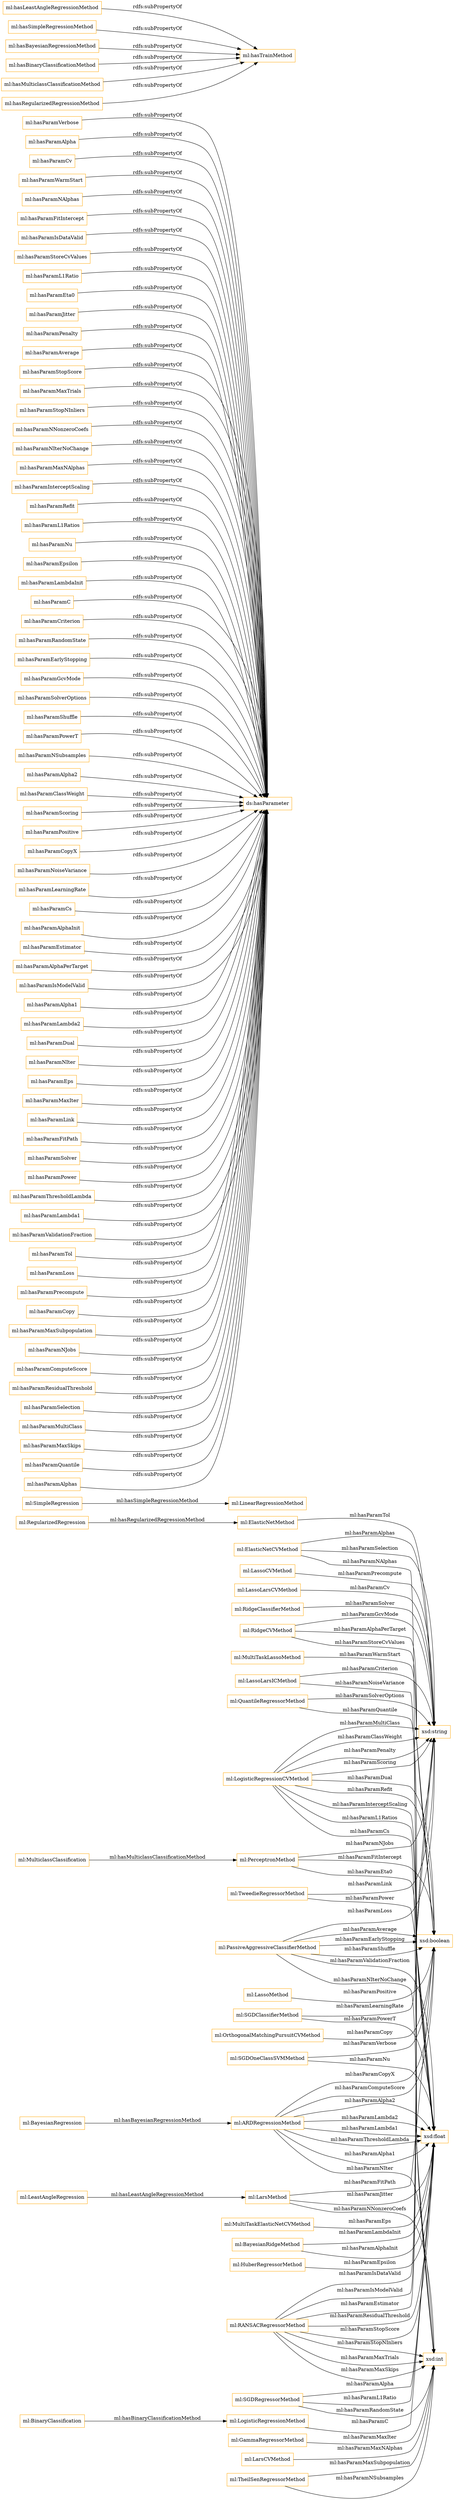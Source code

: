 digraph ar2dtool_diagram { 
rankdir=LR;
size="1501"
node [shape = rectangle, color="orange"]; "ml:LarsCVMethod" "ml:LarsMethod" "ml:HuberRegressorMethod" "ml:OrthogonalMatchingPursuitCVMethod" "ml:MultiTaskLassoMethod" "ml:SGDRegressorMethod" "ml:ARDRegressionMethod" "ml:MultiTaskElasticNetCVMethod" "ml:LassoLarsCVMethod" "ml:LogisticRegressionCVMethod" "ml:PerceptronMethod" "ml:LogisticRegressionMethod" "ml:RidgeClassifierMethod" "ml:SGDClassifierMethod" "ml:LassoLarsICMethod" "ml:PassiveAggressiveClassifierMethod" "ml:GammaRegressorMethod" "ml:RidgeCVMethod" "ml:SGDOneClassSVMMethod" "ml:TheilSenRegressorMethod" "ml:ElasticNetMethod" "ml:TweedieRegressorMethod" "ml:BayesianRidgeMethod" "ml:LassoMethod" "ml:LinearRegressionMethod" "ml:ElasticNetCVMethod" "ml:QuantileRegressorMethod" "ml:RANSACRegressorMethod" "ml:LassoCVMethod" ; /*classes style*/
	"ml:hasParamVerbose" -> "ds:hasParameter" [ label = "rdfs:subPropertyOf" ];
	"ml:hasParamAlpha" -> "ds:hasParameter" [ label = "rdfs:subPropertyOf" ];
	"ml:hasParamCv" -> "ds:hasParameter" [ label = "rdfs:subPropertyOf" ];
	"ml:hasParamWarmStart" -> "ds:hasParameter" [ label = "rdfs:subPropertyOf" ];
	"ml:hasParamNAlphas" -> "ds:hasParameter" [ label = "rdfs:subPropertyOf" ];
	"ml:hasParamFitIntercept" -> "ds:hasParameter" [ label = "rdfs:subPropertyOf" ];
	"ml:hasParamIsDataValid" -> "ds:hasParameter" [ label = "rdfs:subPropertyOf" ];
	"ml:hasParamStoreCvValues" -> "ds:hasParameter" [ label = "rdfs:subPropertyOf" ];
	"ml:hasParamL1Ratio" -> "ds:hasParameter" [ label = "rdfs:subPropertyOf" ];
	"ml:hasParamEta0" -> "ds:hasParameter" [ label = "rdfs:subPropertyOf" ];
	"ml:hasParamJitter" -> "ds:hasParameter" [ label = "rdfs:subPropertyOf" ];
	"ml:hasParamPenalty" -> "ds:hasParameter" [ label = "rdfs:subPropertyOf" ];
	"ml:hasParamAverage" -> "ds:hasParameter" [ label = "rdfs:subPropertyOf" ];
	"ml:hasParamStopScore" -> "ds:hasParameter" [ label = "rdfs:subPropertyOf" ];
	"ml:hasParamMaxTrials" -> "ds:hasParameter" [ label = "rdfs:subPropertyOf" ];
	"ml:hasParamStopNInliers" -> "ds:hasParameter" [ label = "rdfs:subPropertyOf" ];
	"ml:hasParamNNonzeroCoefs" -> "ds:hasParameter" [ label = "rdfs:subPropertyOf" ];
	"ml:hasParamNIterNoChange" -> "ds:hasParameter" [ label = "rdfs:subPropertyOf" ];
	"ml:hasParamMaxNAlphas" -> "ds:hasParameter" [ label = "rdfs:subPropertyOf" ];
	"ml:hasParamInterceptScaling" -> "ds:hasParameter" [ label = "rdfs:subPropertyOf" ];
	"ml:hasParamRefit" -> "ds:hasParameter" [ label = "rdfs:subPropertyOf" ];
	"ml:hasParamL1Ratios" -> "ds:hasParameter" [ label = "rdfs:subPropertyOf" ];
	"ml:hasParamNu" -> "ds:hasParameter" [ label = "rdfs:subPropertyOf" ];
	"ml:hasParamEpsilon" -> "ds:hasParameter" [ label = "rdfs:subPropertyOf" ];
	"ml:hasParamLambdaInit" -> "ds:hasParameter" [ label = "rdfs:subPropertyOf" ];
	"ml:hasParamC" -> "ds:hasParameter" [ label = "rdfs:subPropertyOf" ];
	"ml:hasParamCriterion" -> "ds:hasParameter" [ label = "rdfs:subPropertyOf" ];
	"ml:hasParamRandomState" -> "ds:hasParameter" [ label = "rdfs:subPropertyOf" ];
	"ml:hasParamEarlyStopping" -> "ds:hasParameter" [ label = "rdfs:subPropertyOf" ];
	"ml:hasParamGcvMode" -> "ds:hasParameter" [ label = "rdfs:subPropertyOf" ];
	"ml:hasParamSolverOptions" -> "ds:hasParameter" [ label = "rdfs:subPropertyOf" ];
	"ml:hasParamShuffle" -> "ds:hasParameter" [ label = "rdfs:subPropertyOf" ];
	"ml:hasParamPowerT" -> "ds:hasParameter" [ label = "rdfs:subPropertyOf" ];
	"ml:hasParamNSubsamples" -> "ds:hasParameter" [ label = "rdfs:subPropertyOf" ];
	"ml:hasParamAlpha2" -> "ds:hasParameter" [ label = "rdfs:subPropertyOf" ];
	"ml:hasParamClassWeight" -> "ds:hasParameter" [ label = "rdfs:subPropertyOf" ];
	"ml:hasParamScoring" -> "ds:hasParameter" [ label = "rdfs:subPropertyOf" ];
	"ml:hasParamPositive" -> "ds:hasParameter" [ label = "rdfs:subPropertyOf" ];
	"ml:hasLeastAngleRegressionMethod" -> "ml:hasTrainMethod" [ label = "rdfs:subPropertyOf" ];
	"ml:hasParamCopyX" -> "ds:hasParameter" [ label = "rdfs:subPropertyOf" ];
	"ml:hasSimpleRegressionMethod" -> "ml:hasTrainMethod" [ label = "rdfs:subPropertyOf" ];
	"ml:hasParamNoiseVariance" -> "ds:hasParameter" [ label = "rdfs:subPropertyOf" ];
	"ml:hasParamLearningRate" -> "ds:hasParameter" [ label = "rdfs:subPropertyOf" ];
	"ml:hasParamCs" -> "ds:hasParameter" [ label = "rdfs:subPropertyOf" ];
	"ml:hasParamAlphaInit" -> "ds:hasParameter" [ label = "rdfs:subPropertyOf" ];
	"ml:hasParamEstimator" -> "ds:hasParameter" [ label = "rdfs:subPropertyOf" ];
	"ml:hasParamAlphaPerTarget" -> "ds:hasParameter" [ label = "rdfs:subPropertyOf" ];
	"ml:hasParamIsModelValid" -> "ds:hasParameter" [ label = "rdfs:subPropertyOf" ];
	"ml:hasParamAlpha1" -> "ds:hasParameter" [ label = "rdfs:subPropertyOf" ];
	"ml:hasParamLambda2" -> "ds:hasParameter" [ label = "rdfs:subPropertyOf" ];
	"ml:hasParamDual" -> "ds:hasParameter" [ label = "rdfs:subPropertyOf" ];
	"ml:hasParamNIter" -> "ds:hasParameter" [ label = "rdfs:subPropertyOf" ];
	"ml:hasParamEps" -> "ds:hasParameter" [ label = "rdfs:subPropertyOf" ];
	"ml:hasBayesianRegressionMethod" -> "ml:hasTrainMethod" [ label = "rdfs:subPropertyOf" ];
	"ml:hasParamMaxIter" -> "ds:hasParameter" [ label = "rdfs:subPropertyOf" ];
	"ml:hasParamLink" -> "ds:hasParameter" [ label = "rdfs:subPropertyOf" ];
	"ml:hasBinaryClassificationMethod" -> "ml:hasTrainMethod" [ label = "rdfs:subPropertyOf" ];
	"ml:hasParamFitPath" -> "ds:hasParameter" [ label = "rdfs:subPropertyOf" ];
	"ml:hasParamSolver" -> "ds:hasParameter" [ label = "rdfs:subPropertyOf" ];
	"ml:hasParamPower" -> "ds:hasParameter" [ label = "rdfs:subPropertyOf" ];
	"ml:hasParamThresholdLambda" -> "ds:hasParameter" [ label = "rdfs:subPropertyOf" ];
	"ml:hasParamLambda1" -> "ds:hasParameter" [ label = "rdfs:subPropertyOf" ];
	"ml:hasParamValidationFraction" -> "ds:hasParameter" [ label = "rdfs:subPropertyOf" ];
	"ml:hasParamTol" -> "ds:hasParameter" [ label = "rdfs:subPropertyOf" ];
	"ml:hasMulticlassClassificationMethod" -> "ml:hasTrainMethod" [ label = "rdfs:subPropertyOf" ];
	"ml:hasParamLoss" -> "ds:hasParameter" [ label = "rdfs:subPropertyOf" ];
	"ml:hasParamPrecompute" -> "ds:hasParameter" [ label = "rdfs:subPropertyOf" ];
	"ml:hasParamCopy" -> "ds:hasParameter" [ label = "rdfs:subPropertyOf" ];
	"ml:hasParamMaxSubpopulation" -> "ds:hasParameter" [ label = "rdfs:subPropertyOf" ];
	"ml:hasRegularizedRegressionMethod" -> "ml:hasTrainMethod" [ label = "rdfs:subPropertyOf" ];
	"ml:hasParamNJobs" -> "ds:hasParameter" [ label = "rdfs:subPropertyOf" ];
	"ml:hasParamComputeScore" -> "ds:hasParameter" [ label = "rdfs:subPropertyOf" ];
	"ml:hasParamResidualThreshold" -> "ds:hasParameter" [ label = "rdfs:subPropertyOf" ];
	"ml:hasParamSelection" -> "ds:hasParameter" [ label = "rdfs:subPropertyOf" ];
	"ml:hasParamMultiClass" -> "ds:hasParameter" [ label = "rdfs:subPropertyOf" ];
	"ml:hasParamMaxSkips" -> "ds:hasParameter" [ label = "rdfs:subPropertyOf" ];
	"ml:hasParamQuantile" -> "ds:hasParameter" [ label = "rdfs:subPropertyOf" ];
	"ml:hasParamAlphas" -> "ds:hasParameter" [ label = "rdfs:subPropertyOf" ];
	"ml:BayesianRegression" -> "ml:ARDRegressionMethod" [ label = "ml:hasBayesianRegressionMethod" ];
	"ml:LassoLarsICMethod" -> "xsd:string" [ label = "ml:hasParamCriterion" ];
	"ml:LogisticRegressionMethod" -> "xsd:float" [ label = "ml:hasParamC" ];
	"ml:RidgeCVMethod" -> "xsd:string" [ label = "ml:hasParamGcvMode" ];
	"ml:PassiveAggressiveClassifierMethod" -> "xsd:float" [ label = "ml:hasParamValidationFraction" ];
	"ml:RANSACRegressorMethod" -> "xsd:int" [ label = "ml:hasParamMaxSkips" ];
	"ml:LogisticRegressionCVMethod" -> "xsd:int" [ label = "ml:hasParamCs" ];
	"ml:RidgeCVMethod" -> "xsd:boolean" [ label = "ml:hasParamAlphaPerTarget" ];
	"ml:TweedieRegressorMethod" -> "xsd:float" [ label = "ml:hasParamPower" ];
	"ml:RANSACRegressorMethod" -> "xsd:float" [ label = "ml:hasParamStopScore" ];
	"ml:QuantileRegressorMethod" -> "xsd:float" [ label = "ml:hasParamQuantile" ];
	"ml:SGDRegressorMethod" -> "xsd:float" [ label = "ml:hasParamAlpha" ];
	"ml:LassoLarsCVMethod" -> "xsd:string" [ label = "ml:hasParamCv" ];
	"ml:LogisticRegressionCVMethod" -> "xsd:string" [ label = "ml:hasParamScoring" ];
	"ml:TweedieRegressorMethod" -> "xsd:string" [ label = "ml:hasParamLink" ];
	"ml:PassiveAggressiveClassifierMethod" -> "xsd:boolean" [ label = "ml:hasParamAverage" ];
	"ml:TheilSenRegressorMethod" -> "xsd:int" [ label = "ml:hasParamMaxSubpopulation" ];
	"ml:TheilSenRegressorMethod" -> "xsd:int" [ label = "ml:hasParamNSubsamples" ];
	"ml:PassiveAggressiveClassifierMethod" -> "xsd:boolean" [ label = "ml:hasParamEarlyStopping" ];
	"ml:ARDRegressionMethod" -> "xsd:boolean" [ label = "ml:hasParamCopyX" ];
	"ml:LassoLarsICMethod" -> "xsd:float" [ label = "ml:hasParamNoiseVariance" ];
	"ml:LassoCVMethod" -> "xsd:string" [ label = "ml:hasParamPrecompute" ];
	"ml:PassiveAggressiveClassifierMethod" -> "xsd:int" [ label = "ml:hasParamNIterNoChange" ];
	"ml:RANSACRegressorMethod" -> "xsd:string" [ label = "ml:hasParamIsDataValid" ];
	"ml:SGDClassifierMethod" -> "xsd:string" [ label = "ml:hasParamLearningRate" ];
	"ml:PerceptronMethod" -> "xsd:boolean" [ label = "ml:hasParamFitIntercept" ];
	"ml:LarsMethod" -> "xsd:float" [ label = "ml:hasParamJitter" ];
	"ml:MultiTaskElasticNetCVMethod" -> "xsd:float" [ label = "ml:hasParamEps" ];
	"ml:ARDRegressionMethod" -> "xsd:float" [ label = "ml:hasParamAlpha1" ];
	"ml:ARDRegressionMethod" -> "xsd:float" [ label = "ml:hasParamAlpha2" ];
	"ml:RANSACRegressorMethod" -> "xsd:int" [ label = "ml:hasParamStopNInliers" ];
	"ml:LogisticRegressionCVMethod" -> "xsd:string" [ label = "ml:hasParamMultiClass" ];
	"ml:PerceptronMethod" -> "xsd:string" [ label = "ml:hasParamNJobs" ];
	"ml:ARDRegressionMethod" -> "xsd:float" [ label = "ml:hasParamLambda2" ];
	"ml:ARDRegressionMethod" -> "xsd:float" [ label = "ml:hasParamLambda1" ];
	"ml:LogisticRegressionCVMethod" -> "xsd:float" [ label = "ml:hasParamInterceptScaling" ];
	"ml:HuberRegressorMethod" -> "xsd:float" [ label = "ml:hasParamEpsilon" ];
	"ml:ElasticNetMethod" -> "xsd:string" [ label = "ml:hasParamTol" ];
	"ml:QuantileRegressorMethod" -> "xsd:string" [ label = "ml:hasParamSolverOptions" ];
	"ml:ARDRegressionMethod" -> "xsd:int" [ label = "ml:hasParamNIter" ];
	"ml:RegularizedRegression" -> "ml:ElasticNetMethod" [ label = "ml:hasRegularizedRegressionMethod" ];
	"ml:ARDRegressionMethod" -> "xsd:float" [ label = "ml:hasParamThresholdLambda" ];
	"ml:PassiveAggressiveClassifierMethod" -> "xsd:string" [ label = "ml:hasParamLoss" ];
	"ml:LarsMethod" -> "xsd:boolean" [ label = "ml:hasParamFitPath" ];
	"ml:LogisticRegressionCVMethod" -> "xsd:float" [ label = "ml:hasParamL1Ratios" ];
	"ml:RidgeClassifierMethod" -> "xsd:string" [ label = "ml:hasParamSolver" ];
	"ml:SimpleRegression" -> "ml:LinearRegressionMethod" [ label = "ml:hasSimpleRegressionMethod" ];
	"ml:RANSACRegressorMethod" -> "xsd:string" [ label = "ml:hasParamIsModelValid" ];
	"ml:LogisticRegressionCVMethod" -> "xsd:boolean" [ label = "ml:hasParamRefit" ];
	"ml:SGDRegressorMethod" -> "xsd:float" [ label = "ml:hasParamL1Ratio" ];
	"ml:LarsCVMethod" -> "xsd:int" [ label = "ml:hasParamMaxNAlphas" ];
	"ml:SGDClassifierMethod" -> "xsd:float" [ label = "ml:hasParamPowerT" ];
	"ml:BayesianRidgeMethod" -> "xsd:float" [ label = "ml:hasParamAlphaInit" ];
	"ml:PassiveAggressiveClassifierMethod" -> "xsd:boolean" [ label = "ml:hasParamShuffle" ];
	"ml:LogisticRegressionCVMethod" -> "xsd:boolean" [ label = "ml:hasParamDual" ];
	"ml:GammaRegressorMethod" -> "xsd:int" [ label = "ml:hasParamMaxIter" ];
	"ml:BinaryClassification" -> "ml:LogisticRegressionMethod" [ label = "ml:hasBinaryClassificationMethod" ];
	"ml:ARDRegressionMethod" -> "xsd:boolean" [ label = "ml:hasParamComputeScore" ];
	"ml:OrthogonalMatchingPursuitCVMethod" -> "xsd:boolean" [ label = "ml:hasParamCopy" ];
	"ml:RidgeCVMethod" -> "xsd:boolean" [ label = "ml:hasParamStoreCvValues" ];
	"ml:SGDOneClassSVMMethod" -> "xsd:float" [ label = "ml:hasParamNu" ];
	"ml:LarsMethod" -> "xsd:int" [ label = "ml:hasParamNNonzeroCoefs" ];
	"ml:LogisticRegressionCVMethod" -> "xsd:string" [ label = "ml:hasParamClassWeight" ];
	"ml:RANSACRegressorMethod" -> "xsd:float" [ label = "ml:hasParamResidualThreshold" ];
	"ml:SGDOneClassSVMMethod" -> "xsd:boolean" [ label = "ml:hasParamVerbose" ];
	"ml:SGDRegressorMethod" -> "xsd:int" [ label = "ml:hasParamRandomState" ];
	"ml:BayesianRidgeMethod" -> "xsd:float" [ label = "ml:hasParamLambdaInit" ];
	"ml:ElasticNetCVMethod" -> "xsd:string" [ label = "ml:hasParamAlphas" ];
	"ml:MultiTaskLassoMethod" -> "xsd:boolean" [ label = "ml:hasParamWarmStart" ];
	"ml:RANSACRegressorMethod" -> "xsd:string" [ label = "ml:hasParamEstimator" ];
	"ml:ElasticNetCVMethod" -> "xsd:string" [ label = "ml:hasParamSelection" ];
	"ml:ElasticNetCVMethod" -> "xsd:int" [ label = "ml:hasParamNAlphas" ];
	"ml:RANSACRegressorMethod" -> "xsd:int" [ label = "ml:hasParamMaxTrials" ];
	"ml:LassoMethod" -> "xsd:boolean" [ label = "ml:hasParamPositive" ];
	"ml:LeastAngleRegression" -> "ml:LarsMethod" [ label = "ml:hasLeastAngleRegressionMethod" ];
	"ml:MulticlassClassification" -> "ml:PerceptronMethod" [ label = "ml:hasMulticlassClassificationMethod" ];
	"ml:PerceptronMethod" -> "xsd:float" [ label = "ml:hasParamEta0" ];
	"ml:LogisticRegressionCVMethod" -> "xsd:string" [ label = "ml:hasParamPenalty" ];

}
